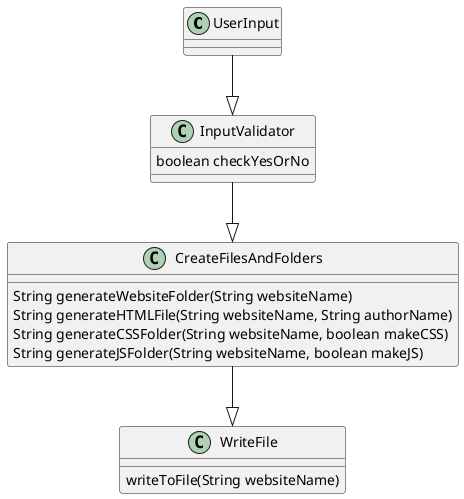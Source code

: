 @startuml
'https://plantuml.com/class-diagram

class UserInput
{

}

class InputValidator
{
    boolean checkYesOrNo
}

class CreateFilesAndFolders
{
    String generateWebsiteFolder(String websiteName)
    String generateHTMLFile(String websiteName, String authorName)
    String generateCSSFolder(String websiteName, boolean makeCSS)
    String generateJSFolder(String websiteName, boolean makeJS)
}

class WriteFile
{
    writeToFile(String websiteName)
}

UserInput --|> InputValidator
InputValidator --|> CreateFilesAndFolders
CreateFilesAndFolders --|> WriteFile

@enduml